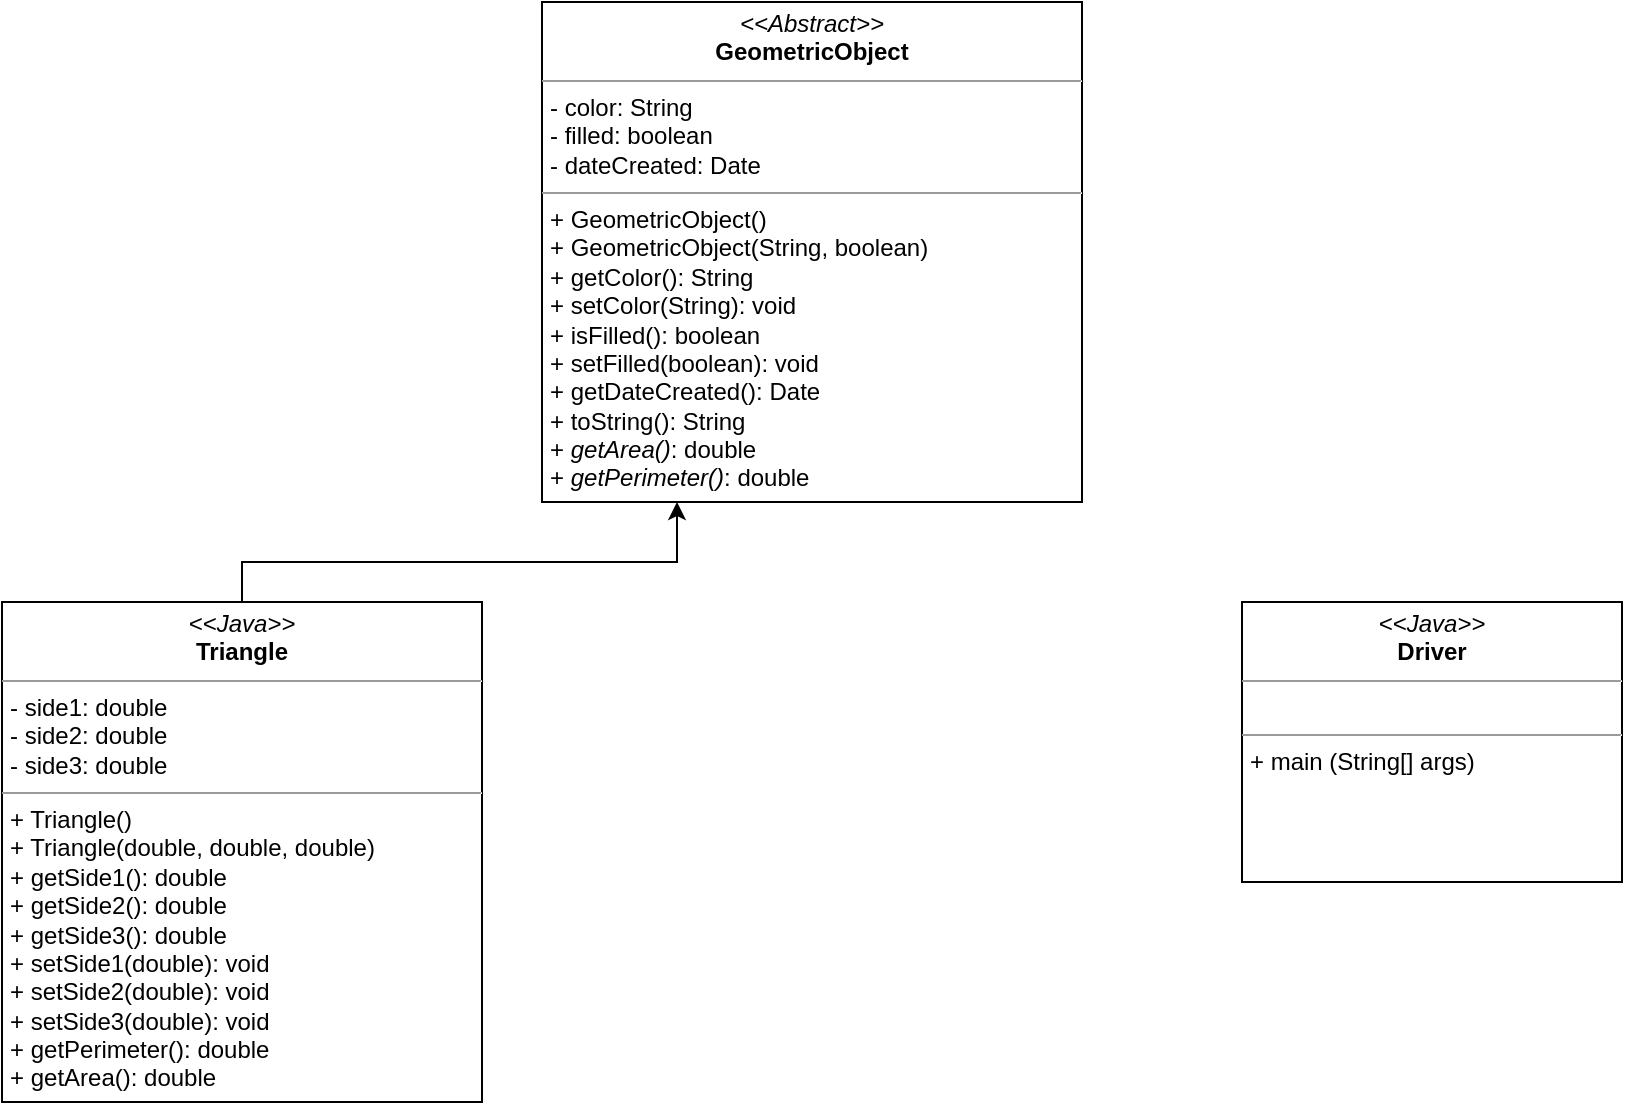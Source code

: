 <mxfile version="12.5.3" type="device"><diagram id="HbzHmngyronlPDtVkM5E" name="Page-1"><mxGraphModel dx="1422" dy="822" grid="1" gridSize="10" guides="1" tooltips="1" connect="1" arrows="1" fold="1" page="1" pageScale="1" pageWidth="850" pageHeight="1100" math="0" shadow="0"><root><mxCell id="0"/><mxCell id="1" parent="0"/><mxCell id="03tGOxM0DdJp2OXNe-H--1" value="&lt;p style=&quot;margin: 0px ; margin-top: 4px ; text-align: center&quot;&gt;&lt;i&gt;&amp;lt;&amp;lt;Abstract&amp;gt;&amp;gt;&lt;/i&gt;&lt;br&gt;&lt;b&gt;GeometricObject&lt;/b&gt;&lt;/p&gt;&lt;hr size=&quot;1&quot;&gt;&lt;p style=&quot;margin: 0px ; margin-left: 4px&quot;&gt;- color: String&lt;/p&gt;&lt;p style=&quot;margin: 0px ; margin-left: 4px&quot;&gt;- filled: boolean&lt;/p&gt;&lt;p style=&quot;margin: 0px ; margin-left: 4px&quot;&gt;- dateCreated: Date&lt;/p&gt;&lt;hr size=&quot;1&quot;&gt;&lt;p style=&quot;margin: 0px ; margin-left: 4px&quot;&gt;+ GeometricObject()&lt;br&gt;&lt;/p&gt;&lt;p style=&quot;margin: 0px ; margin-left: 4px&quot;&gt;+ GeometricObject(String, boolean)&lt;/p&gt;&lt;p style=&quot;margin: 0px ; margin-left: 4px&quot;&gt;+ getColor(): String&lt;/p&gt;&lt;p style=&quot;margin: 0px ; margin-left: 4px&quot;&gt;+ setColor(String): void&lt;/p&gt;&lt;p style=&quot;margin: 0px ; margin-left: 4px&quot;&gt;+ isFilled(): boolean&lt;/p&gt;&lt;p style=&quot;margin: 0px ; margin-left: 4px&quot;&gt;+ setFilled(boolean): void&lt;/p&gt;&lt;p style=&quot;margin: 0px ; margin-left: 4px&quot;&gt;+ getDateCreated(): Date&lt;/p&gt;&lt;p style=&quot;margin: 0px ; margin-left: 4px&quot;&gt;+ toString(): String&lt;/p&gt;&lt;p style=&quot;margin: 0px ; margin-left: 4px&quot;&gt;+ &lt;i&gt;getArea()&lt;/i&gt;: double&lt;/p&gt;&lt;p style=&quot;margin: 0px ; margin-left: 4px&quot;&gt;+ &lt;i&gt;getPerimeter()&lt;/i&gt;: double&lt;/p&gt;" style="verticalAlign=top;align=left;overflow=fill;fontSize=12;fontFamily=Helvetica;html=1;" vertex="1" parent="1"><mxGeometry x="290" y="20" width="270" height="250" as="geometry"/></mxCell><mxCell id="03tGOxM0DdJp2OXNe-H--5" style="edgeStyle=orthogonalEdgeStyle;rounded=0;orthogonalLoop=1;jettySize=auto;html=1;entryX=0.25;entryY=1;entryDx=0;entryDy=0;" edge="1" parent="1" source="03tGOxM0DdJp2OXNe-H--2" target="03tGOxM0DdJp2OXNe-H--1"><mxGeometry relative="1" as="geometry"><Array as="points"><mxPoint x="140" y="300"/><mxPoint x="358" y="300"/></Array></mxGeometry></mxCell><mxCell id="03tGOxM0DdJp2OXNe-H--2" value="&lt;p style=&quot;margin: 0px ; margin-top: 4px ; text-align: center&quot;&gt;&lt;i&gt;&amp;lt;&amp;lt;Java&amp;gt;&amp;gt;&lt;/i&gt;&lt;br&gt;&lt;b&gt;Triangle&lt;/b&gt;&lt;/p&gt;&lt;hr size=&quot;1&quot;&gt;&lt;p style=&quot;margin: 0px ; margin-left: 4px&quot;&gt;- side1: double&lt;/p&gt;&lt;p style=&quot;margin: 0px ; margin-left: 4px&quot;&gt;- side2: double&lt;/p&gt;&lt;p style=&quot;margin: 0px ; margin-left: 4px&quot;&gt;- side3: double&lt;/p&gt;&lt;hr size=&quot;1&quot;&gt;&lt;p style=&quot;margin: 0px ; margin-left: 4px&quot;&gt;+ Triangle()&lt;/p&gt;&lt;p style=&quot;margin: 0px ; margin-left: 4px&quot;&gt;+ Triangle(double, double, double)&lt;/p&gt;&lt;p style=&quot;margin: 0px ; margin-left: 4px&quot;&gt;+ getSide1(): double&lt;/p&gt;&lt;p style=&quot;margin: 0px ; margin-left: 4px&quot;&gt;+ getSide2(): double&lt;br&gt;&lt;/p&gt;&lt;p style=&quot;margin: 0px ; margin-left: 4px&quot;&gt;+ getSide3(): double&lt;br&gt;&lt;/p&gt;&lt;p style=&quot;margin: 0px ; margin-left: 4px&quot;&gt;+ setSide1(double): void&lt;/p&gt;&lt;p style=&quot;margin: 0px ; margin-left: 4px&quot;&gt;+ setSide2(double): void&lt;br&gt;&lt;/p&gt;&lt;p style=&quot;margin: 0px ; margin-left: 4px&quot;&gt;+ setSide3(double): void&lt;br&gt;&lt;/p&gt;&lt;p style=&quot;margin: 0px ; margin-left: 4px&quot;&gt;+ getPerimeter(): double&lt;/p&gt;&lt;p style=&quot;margin: 0px ; margin-left: 4px&quot;&gt;+ getArea(): double&lt;/p&gt;" style="verticalAlign=top;align=left;overflow=fill;fontSize=12;fontFamily=Helvetica;html=1;" vertex="1" parent="1"><mxGeometry x="20" y="320" width="240" height="250" as="geometry"/></mxCell><mxCell id="03tGOxM0DdJp2OXNe-H--6" value="&lt;p style=&quot;margin: 0px ; margin-top: 4px ; text-align: center&quot;&gt;&lt;i&gt;&amp;lt;&amp;lt;Java&amp;gt;&amp;gt;&lt;/i&gt;&lt;br&gt;&lt;b&gt;Driver&lt;/b&gt;&lt;/p&gt;&lt;hr size=&quot;1&quot;&gt;&lt;p style=&quot;margin: 0px ; margin-left: 4px&quot;&gt;&lt;br&gt;&lt;/p&gt;&lt;hr size=&quot;1&quot;&gt;&lt;p style=&quot;margin: 0px ; margin-left: 4px&quot;&gt;+ main (String[] args)&lt;/p&gt;" style="verticalAlign=top;align=left;overflow=fill;fontSize=12;fontFamily=Helvetica;html=1;" vertex="1" parent="1"><mxGeometry x="640" y="320" width="190" height="140" as="geometry"/></mxCell></root></mxGraphModel></diagram></mxfile>